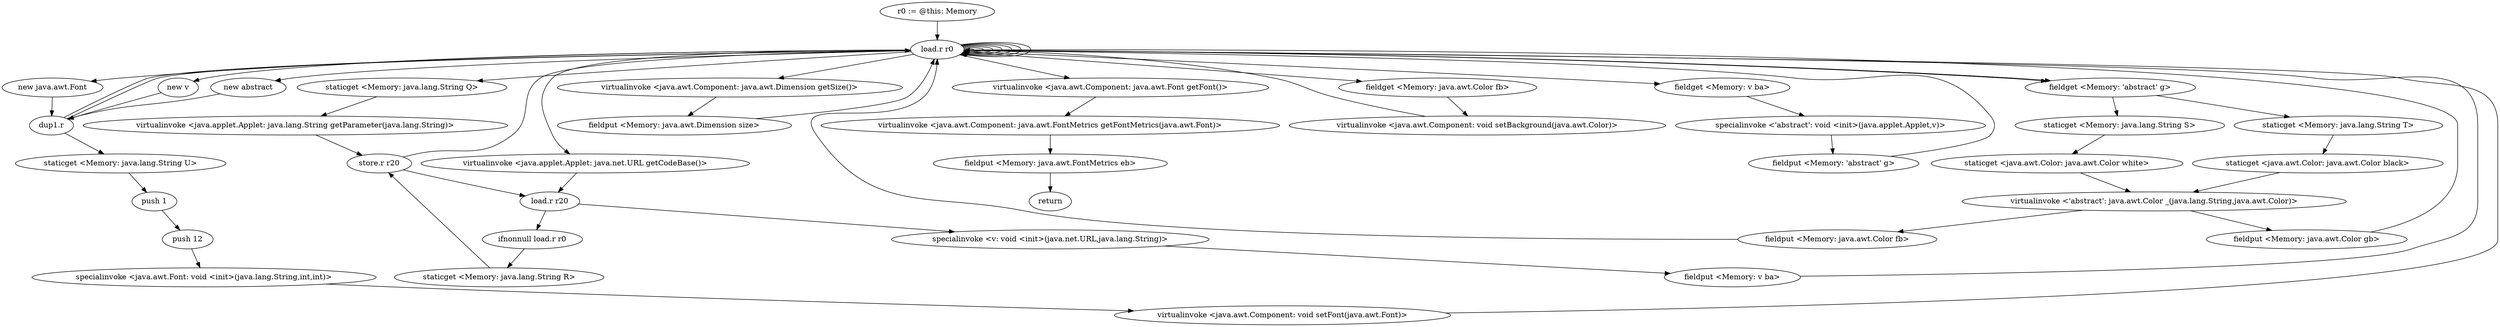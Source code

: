 digraph "" {
    "r0 := @this: Memory"
    "load.r r0"
    "r0 := @this: Memory"->"load.r r0";
    "staticget <Memory: java.lang.String Q>"
    "load.r r0"->"staticget <Memory: java.lang.String Q>";
    "virtualinvoke <java.applet.Applet: java.lang.String getParameter(java.lang.String)>"
    "staticget <Memory: java.lang.String Q>"->"virtualinvoke <java.applet.Applet: java.lang.String getParameter(java.lang.String)>";
    "store.r r20"
    "virtualinvoke <java.applet.Applet: java.lang.String getParameter(java.lang.String)>"->"store.r r20";
    "load.r r20"
    "store.r r20"->"load.r r20";
    "ifnonnull load.r r0"
    "load.r r20"->"ifnonnull load.r r0";
    "staticget <Memory: java.lang.String R>"
    "ifnonnull load.r r0"->"staticget <Memory: java.lang.String R>";
    "staticget <Memory: java.lang.String R>"->"store.r r20";
    "store.r r20"->"load.r r0";
    "new v"
    "load.r r0"->"new v";
    "dup1.r"
    "new v"->"dup1.r";
    "dup1.r"->"load.r r0";
    "virtualinvoke <java.applet.Applet: java.net.URL getCodeBase()>"
    "load.r r0"->"virtualinvoke <java.applet.Applet: java.net.URL getCodeBase()>";
    "virtualinvoke <java.applet.Applet: java.net.URL getCodeBase()>"->"load.r r20";
    "specialinvoke <v: void <init>(java.net.URL,java.lang.String)>"
    "load.r r20"->"specialinvoke <v: void <init>(java.net.URL,java.lang.String)>";
    "fieldput <Memory: v ba>"
    "specialinvoke <v: void <init>(java.net.URL,java.lang.String)>"->"fieldput <Memory: v ba>";
    "fieldput <Memory: v ba>"->"load.r r0";
    "new abstract"
    "load.r r0"->"new abstract";
    "new abstract"->"dup1.r";
    "dup1.r"->"load.r r0";
    "load.r r0"->"load.r r0";
    "fieldget <Memory: v ba>"
    "load.r r0"->"fieldget <Memory: v ba>";
    "specialinvoke <'abstract': void <init>(java.applet.Applet,v)>"
    "fieldget <Memory: v ba>"->"specialinvoke <'abstract': void <init>(java.applet.Applet,v)>";
    "fieldput <Memory: 'abstract' g>"
    "specialinvoke <'abstract': void <init>(java.applet.Applet,v)>"->"fieldput <Memory: 'abstract' g>";
    "fieldput <Memory: 'abstract' g>"->"load.r r0";
    "load.r r0"->"load.r r0";
    "virtualinvoke <java.awt.Component: java.awt.Dimension getSize()>"
    "load.r r0"->"virtualinvoke <java.awt.Component: java.awt.Dimension getSize()>";
    "fieldput <Memory: java.awt.Dimension size>"
    "virtualinvoke <java.awt.Component: java.awt.Dimension getSize()>"->"fieldput <Memory: java.awt.Dimension size>";
    "fieldput <Memory: java.awt.Dimension size>"->"load.r r0";
    "load.r r0"->"load.r r0";
    "fieldget <Memory: 'abstract' g>"
    "load.r r0"->"fieldget <Memory: 'abstract' g>";
    "staticget <Memory: java.lang.String S>"
    "fieldget <Memory: 'abstract' g>"->"staticget <Memory: java.lang.String S>";
    "staticget <java.awt.Color: java.awt.Color white>"
    "staticget <Memory: java.lang.String S>"->"staticget <java.awt.Color: java.awt.Color white>";
    "virtualinvoke <'abstract': java.awt.Color _(java.lang.String,java.awt.Color)>"
    "staticget <java.awt.Color: java.awt.Color white>"->"virtualinvoke <'abstract': java.awt.Color _(java.lang.String,java.awt.Color)>";
    "fieldput <Memory: java.awt.Color fb>"
    "virtualinvoke <'abstract': java.awt.Color _(java.lang.String,java.awt.Color)>"->"fieldput <Memory: java.awt.Color fb>";
    "fieldput <Memory: java.awt.Color fb>"->"load.r r0";
    "load.r r0"->"load.r r0";
    "load.r r0"->"fieldget <Memory: 'abstract' g>";
    "staticget <Memory: java.lang.String T>"
    "fieldget <Memory: 'abstract' g>"->"staticget <Memory: java.lang.String T>";
    "staticget <java.awt.Color: java.awt.Color black>"
    "staticget <Memory: java.lang.String T>"->"staticget <java.awt.Color: java.awt.Color black>";
    "staticget <java.awt.Color: java.awt.Color black>"->"virtualinvoke <'abstract': java.awt.Color _(java.lang.String,java.awt.Color)>";
    "fieldput <Memory: java.awt.Color gb>"
    "virtualinvoke <'abstract': java.awt.Color _(java.lang.String,java.awt.Color)>"->"fieldput <Memory: java.awt.Color gb>";
    "fieldput <Memory: java.awt.Color gb>"->"load.r r0";
    "load.r r0"->"load.r r0";
    "fieldget <Memory: java.awt.Color fb>"
    "load.r r0"->"fieldget <Memory: java.awt.Color fb>";
    "virtualinvoke <java.awt.Component: void setBackground(java.awt.Color)>"
    "fieldget <Memory: java.awt.Color fb>"->"virtualinvoke <java.awt.Component: void setBackground(java.awt.Color)>";
    "virtualinvoke <java.awt.Component: void setBackground(java.awt.Color)>"->"load.r r0";
    "new java.awt.Font"
    "load.r r0"->"new java.awt.Font";
    "new java.awt.Font"->"dup1.r";
    "staticget <Memory: java.lang.String U>"
    "dup1.r"->"staticget <Memory: java.lang.String U>";
    "push 1"
    "staticget <Memory: java.lang.String U>"->"push 1";
    "push 12"
    "push 1"->"push 12";
    "specialinvoke <java.awt.Font: void <init>(java.lang.String,int,int)>"
    "push 12"->"specialinvoke <java.awt.Font: void <init>(java.lang.String,int,int)>";
    "virtualinvoke <java.awt.Component: void setFont(java.awt.Font)>"
    "specialinvoke <java.awt.Font: void <init>(java.lang.String,int,int)>"->"virtualinvoke <java.awt.Component: void setFont(java.awt.Font)>";
    "virtualinvoke <java.awt.Component: void setFont(java.awt.Font)>"->"load.r r0";
    "load.r r0"->"load.r r0";
    "load.r r0"->"load.r r0";
    "virtualinvoke <java.awt.Component: java.awt.Font getFont()>"
    "load.r r0"->"virtualinvoke <java.awt.Component: java.awt.Font getFont()>";
    "virtualinvoke <java.awt.Component: java.awt.FontMetrics getFontMetrics(java.awt.Font)>"
    "virtualinvoke <java.awt.Component: java.awt.Font getFont()>"->"virtualinvoke <java.awt.Component: java.awt.FontMetrics getFontMetrics(java.awt.Font)>";
    "fieldput <Memory: java.awt.FontMetrics eb>"
    "virtualinvoke <java.awt.Component: java.awt.FontMetrics getFontMetrics(java.awt.Font)>"->"fieldput <Memory: java.awt.FontMetrics eb>";
    "return"
    "fieldput <Memory: java.awt.FontMetrics eb>"->"return";
}
